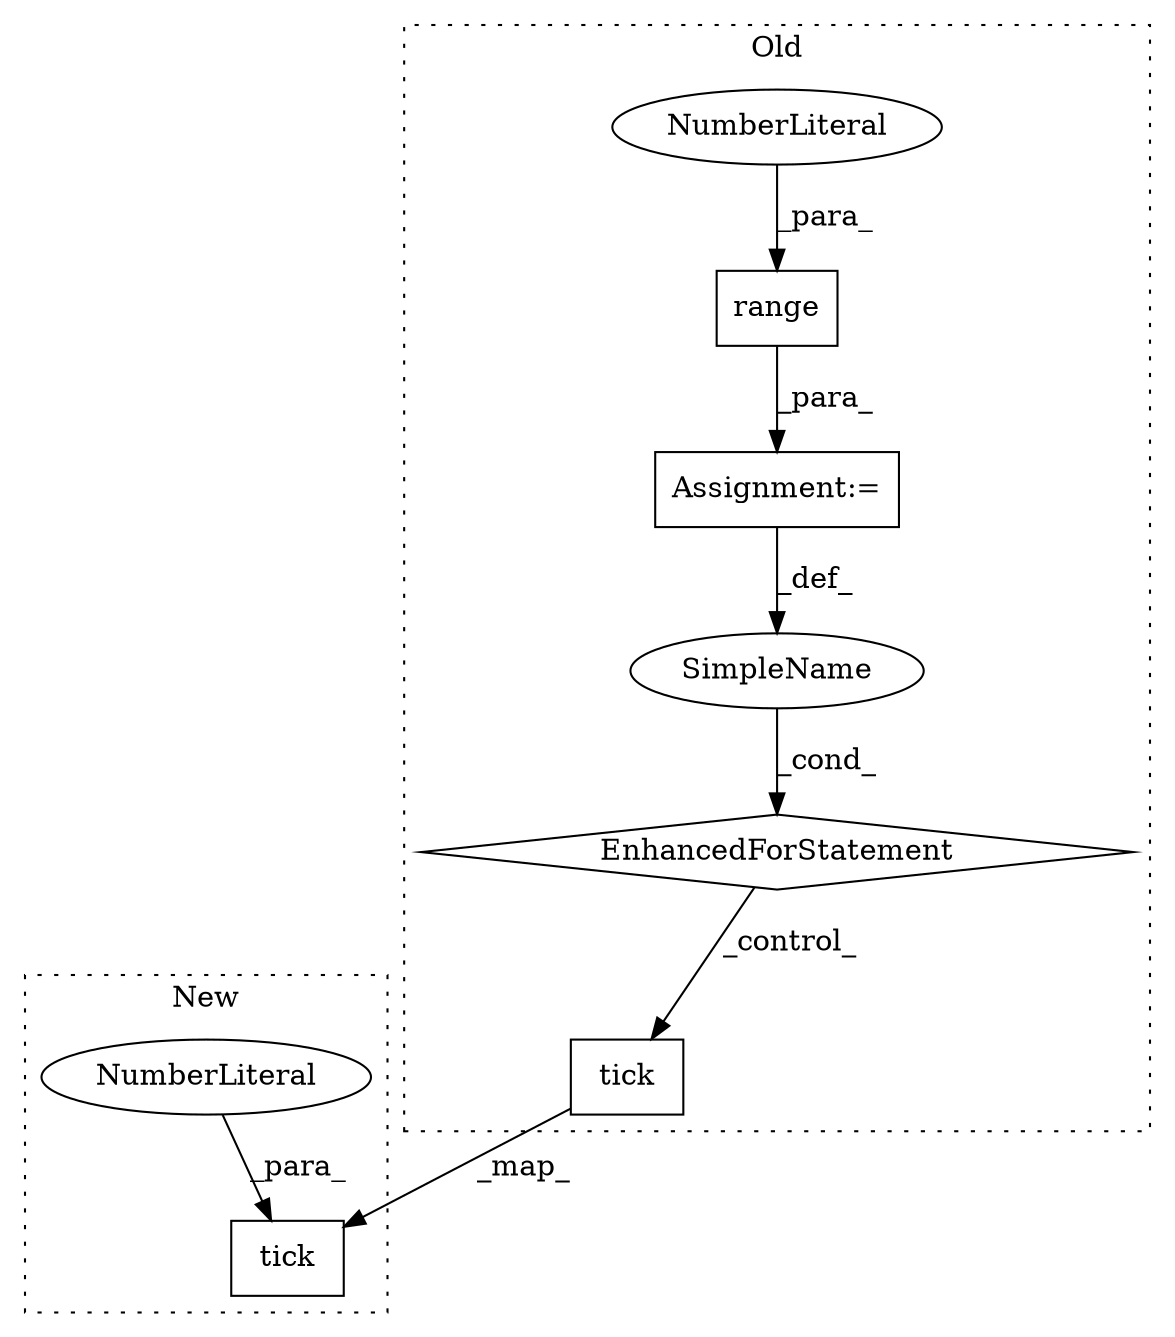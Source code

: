 digraph G {
subgraph cluster0 {
1 [label="tick" a="32" s="4160" l="6" shape="box"];
3 [label="Assignment:=" a="7" s="4070,4144" l="57,2" shape="box"];
5 [label="SimpleName" a="42" s="4131" l="1" shape="ellipse"];
6 [label="EnhancedForStatement" a="70" s="4070,4144" l="57,2" shape="diamond"];
7 [label="range" a="32" s="4135,4143" l="6,1" shape="box"];
8 [label="NumberLiteral" a="34" s="4141" l="2" shape="ellipse"];
label = "Old";
style="dotted";
}
subgraph cluster1 {
2 [label="tick" a="32" s="4061,4068" l="5,1" shape="box"];
4 [label="NumberLiteral" a="34" s="4066" l="2" shape="ellipse"];
label = "New";
style="dotted";
}
1 -> 2 [label="_map_"];
3 -> 5 [label="_def_"];
4 -> 2 [label="_para_"];
5 -> 6 [label="_cond_"];
6 -> 1 [label="_control_"];
7 -> 3 [label="_para_"];
8 -> 7 [label="_para_"];
}